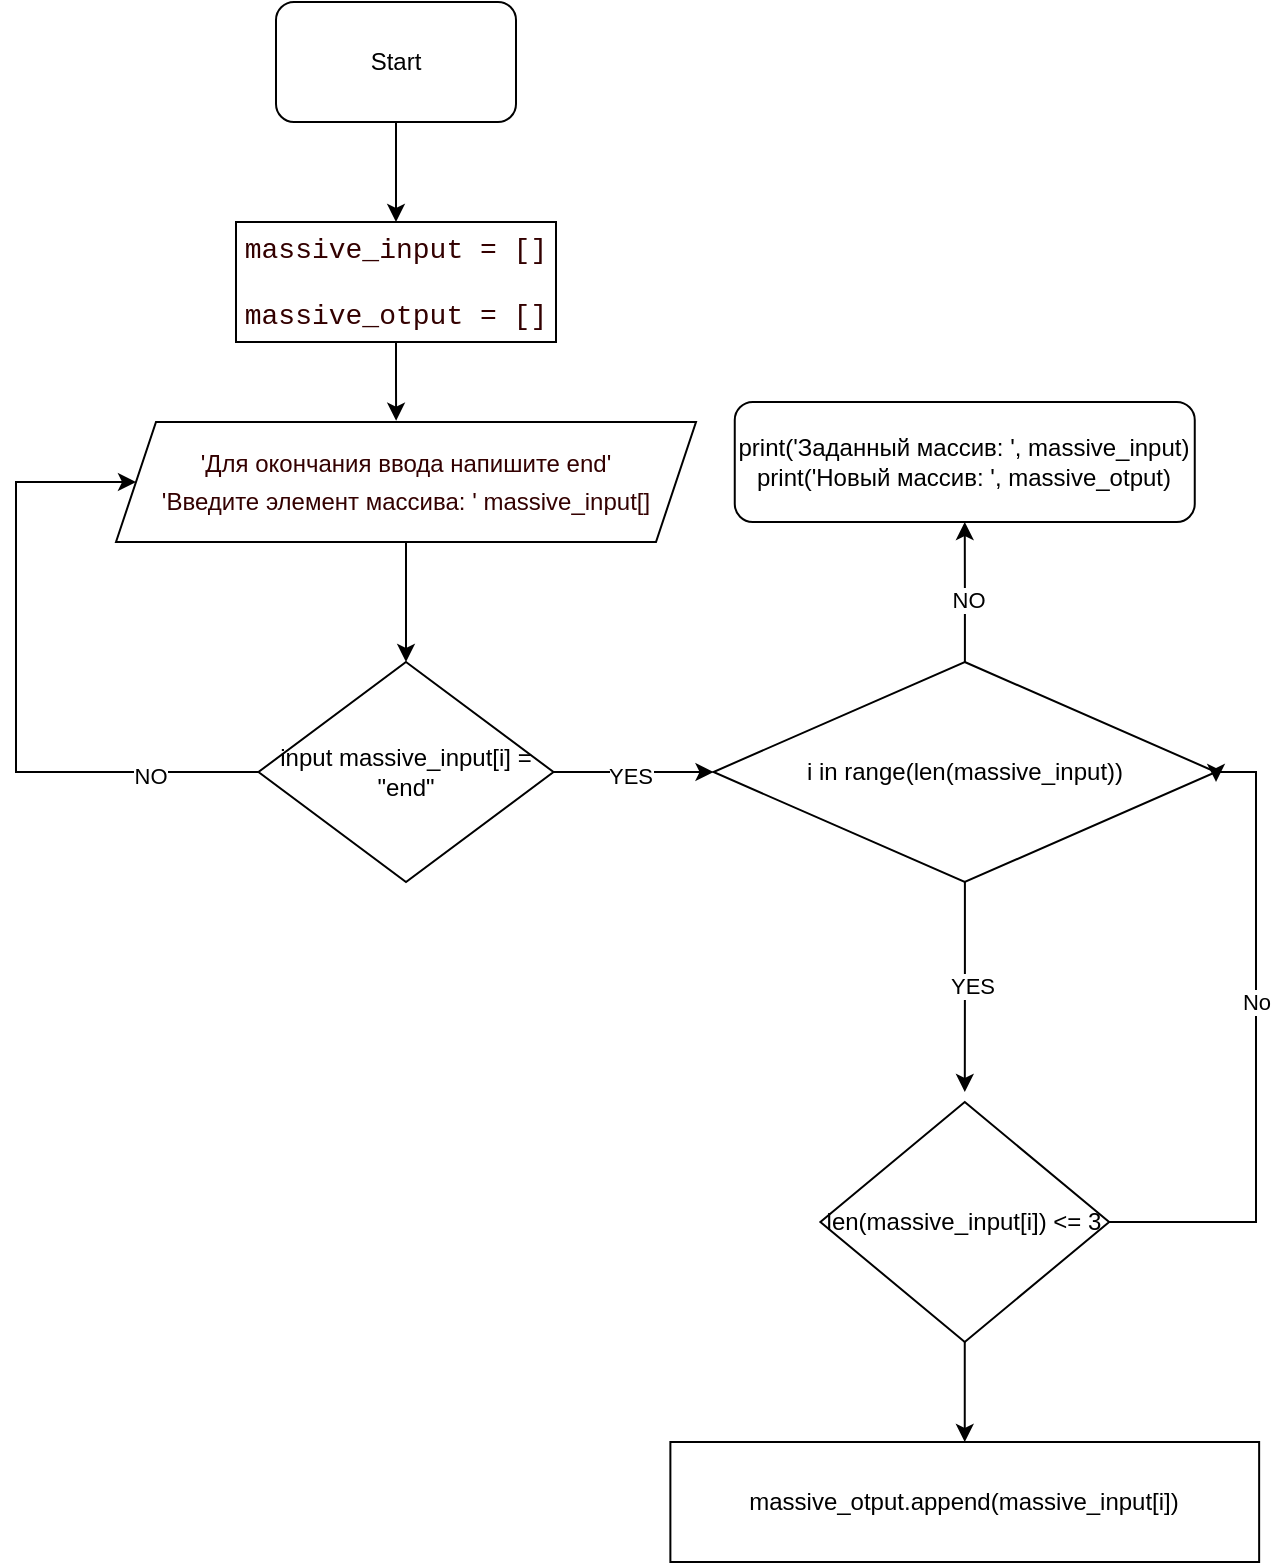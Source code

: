 <mxfile version="24.4.8" type="device">
  <diagram name="Страница — 1" id="XyznGqoNTfOzFhI74OZC">
    <mxGraphModel dx="792" dy="447" grid="1" gridSize="10" guides="1" tooltips="1" connect="1" arrows="1" fold="1" page="1" pageScale="1" pageWidth="827" pageHeight="1169" math="0" shadow="0">
      <root>
        <mxCell id="0" />
        <mxCell id="1" parent="0" />
        <mxCell id="uKQzvkybOWWARUQstQ_6-4" value="" style="edgeStyle=orthogonalEdgeStyle;rounded=0;orthogonalLoop=1;jettySize=auto;html=1;" parent="1" source="uKQzvkybOWWARUQstQ_6-1" target="uKQzvkybOWWARUQstQ_6-3" edge="1">
          <mxGeometry relative="1" as="geometry" />
        </mxCell>
        <mxCell id="uKQzvkybOWWARUQstQ_6-1" value="Start" style="rounded=1;whiteSpace=wrap;html=1;" parent="1" vertex="1">
          <mxGeometry x="170" y="100" width="120" height="60" as="geometry" />
        </mxCell>
        <mxCell id="uKQzvkybOWWARUQstQ_6-3" value="&lt;div style=&quot;font-family: Consolas, &amp;quot;Courier New&amp;quot;, monospace; font-size: 14px; line-height: 19px; white-space: pre;&quot;&gt;&lt;p style=&quot;&quot;&gt;&lt;font style=&quot;background-color: rgb(255, 255, 255);&quot; color=&quot;#330000&quot;&gt;massive_input = []&lt;br&gt;&lt;/font&gt;&lt;/p&gt;&lt;p style=&quot;&quot;&gt;&lt;font style=&quot;background-color: rgb(255, 255, 255);&quot; color=&quot;#330000&quot;&gt;massive_otput = []&lt;/font&gt;&lt;/p&gt;&lt;p style=&quot;background-color: rgb(31, 31, 31); color: rgb(204, 204, 204);&quot;&gt;&lt;/p&gt;&lt;/div&gt;" style="rounded=0;whiteSpace=wrap;html=1;" parent="1" vertex="1">
          <mxGeometry x="150" y="210" width="160" height="60" as="geometry" />
        </mxCell>
        <mxCell id="Np0aggGHajMlMNPXgIbb-4" style="edgeStyle=orthogonalEdgeStyle;rounded=0;orthogonalLoop=1;jettySize=auto;html=1;entryX=0.5;entryY=0;entryDx=0;entryDy=0;" edge="1" parent="1" source="Np0aggGHajMlMNPXgIbb-1" target="Np0aggGHajMlMNPXgIbb-3">
          <mxGeometry relative="1" as="geometry" />
        </mxCell>
        <mxCell id="Np0aggGHajMlMNPXgIbb-1" value="&lt;p style=&quot;line-height: 19px;&quot;&gt;&lt;font color=&quot;#330000&quot;&gt;&#39;Для окончания ввода напишите end&#39;&lt;br&gt;&#39;Введите элемент массива: &#39; massive_input[]&lt;/font&gt;&lt;/p&gt;" style="shape=parallelogram;perimeter=parallelogramPerimeter;whiteSpace=wrap;html=1;fixedSize=1;" vertex="1" parent="1">
          <mxGeometry x="90" y="310" width="290" height="60" as="geometry" />
        </mxCell>
        <mxCell id="Np0aggGHajMlMNPXgIbb-2" style="edgeStyle=orthogonalEdgeStyle;rounded=0;orthogonalLoop=1;jettySize=auto;html=1;entryX=0.483;entryY=-0.011;entryDx=0;entryDy=0;entryPerimeter=0;" edge="1" parent="1" source="uKQzvkybOWWARUQstQ_6-3" target="Np0aggGHajMlMNPXgIbb-1">
          <mxGeometry relative="1" as="geometry" />
        </mxCell>
        <mxCell id="Np0aggGHajMlMNPXgIbb-8" style="edgeStyle=orthogonalEdgeStyle;rounded=0;orthogonalLoop=1;jettySize=auto;html=1;entryX=0;entryY=0.5;entryDx=0;entryDy=0;" edge="1" parent="1" source="Np0aggGHajMlMNPXgIbb-3" target="Np0aggGHajMlMNPXgIbb-1">
          <mxGeometry relative="1" as="geometry">
            <Array as="points">
              <mxPoint x="40" y="485" />
              <mxPoint x="40" y="340" />
            </Array>
          </mxGeometry>
        </mxCell>
        <mxCell id="Np0aggGHajMlMNPXgIbb-9" value="NO" style="edgeLabel;html=1;align=center;verticalAlign=middle;resizable=0;points=[];" vertex="1" connectable="0" parent="Np0aggGHajMlMNPXgIbb-8">
          <mxGeometry x="-0.666" y="2" relative="1" as="geometry">
            <mxPoint as="offset" />
          </mxGeometry>
        </mxCell>
        <mxCell id="Np0aggGHajMlMNPXgIbb-11" value="" style="edgeStyle=orthogonalEdgeStyle;rounded=0;orthogonalLoop=1;jettySize=auto;html=1;" edge="1" parent="1" source="Np0aggGHajMlMNPXgIbb-3" target="Np0aggGHajMlMNPXgIbb-10">
          <mxGeometry relative="1" as="geometry" />
        </mxCell>
        <mxCell id="Np0aggGHajMlMNPXgIbb-12" value="YES" style="edgeLabel;html=1;align=center;verticalAlign=middle;resizable=0;points=[];" vertex="1" connectable="0" parent="Np0aggGHajMlMNPXgIbb-11">
          <mxGeometry x="-0.062" y="-2" relative="1" as="geometry">
            <mxPoint as="offset" />
          </mxGeometry>
        </mxCell>
        <mxCell id="Np0aggGHajMlMNPXgIbb-3" value="input massive_input[i] = &quot;end&quot;" style="rhombus;whiteSpace=wrap;html=1;" vertex="1" parent="1">
          <mxGeometry x="161.25" y="430" width="147.5" height="110" as="geometry" />
        </mxCell>
        <mxCell id="Np0aggGHajMlMNPXgIbb-14" value="" style="edgeStyle=orthogonalEdgeStyle;rounded=0;orthogonalLoop=1;jettySize=auto;html=1;" edge="1" parent="1" source="Np0aggGHajMlMNPXgIbb-10">
          <mxGeometry relative="1" as="geometry">
            <mxPoint x="514.4" y="645" as="targetPoint" />
          </mxGeometry>
        </mxCell>
        <mxCell id="Np0aggGHajMlMNPXgIbb-15" value="YES" style="edgeLabel;html=1;align=center;verticalAlign=middle;resizable=0;points=[];" vertex="1" connectable="0" parent="Np0aggGHajMlMNPXgIbb-14">
          <mxGeometry x="-0.012" y="3" relative="1" as="geometry">
            <mxPoint as="offset" />
          </mxGeometry>
        </mxCell>
        <mxCell id="Np0aggGHajMlMNPXgIbb-21" style="edgeStyle=orthogonalEdgeStyle;rounded=0;orthogonalLoop=1;jettySize=auto;html=1;" edge="1" parent="1" source="Np0aggGHajMlMNPXgIbb-10">
          <mxGeometry relative="1" as="geometry">
            <mxPoint x="514.375" y="360" as="targetPoint" />
          </mxGeometry>
        </mxCell>
        <mxCell id="Np0aggGHajMlMNPXgIbb-23" value="NO" style="edgeLabel;html=1;align=center;verticalAlign=middle;resizable=0;points=[];" vertex="1" connectable="0" parent="Np0aggGHajMlMNPXgIbb-21">
          <mxGeometry x="-0.111" y="-1" relative="1" as="geometry">
            <mxPoint as="offset" />
          </mxGeometry>
        </mxCell>
        <mxCell id="Np0aggGHajMlMNPXgIbb-10" value="i in range(len(massive_input))" style="rhombus;whiteSpace=wrap;html=1;" vertex="1" parent="1">
          <mxGeometry x="388.75" y="430" width="251.25" height="110" as="geometry" />
        </mxCell>
        <mxCell id="Np0aggGHajMlMNPXgIbb-18" value="" style="edgeStyle=orthogonalEdgeStyle;rounded=0;orthogonalLoop=1;jettySize=auto;html=1;" edge="1" parent="1" source="Np0aggGHajMlMNPXgIbb-16" target="Np0aggGHajMlMNPXgIbb-17">
          <mxGeometry relative="1" as="geometry" />
        </mxCell>
        <mxCell id="Np0aggGHajMlMNPXgIbb-16" value="len(massive_input[i]) &amp;lt;= 3" style="rhombus;whiteSpace=wrap;html=1;" vertex="1" parent="1">
          <mxGeometry x="442.19" y="650" width="144.38" height="120" as="geometry" />
        </mxCell>
        <mxCell id="Np0aggGHajMlMNPXgIbb-17" value="massive_otput.append(massive_input[i])" style="rounded=0;whiteSpace=wrap;html=1;" vertex="1" parent="1">
          <mxGeometry x="367.19" y="820" width="294.38" height="60" as="geometry" />
        </mxCell>
        <mxCell id="Np0aggGHajMlMNPXgIbb-19" style="edgeStyle=orthogonalEdgeStyle;rounded=0;orthogonalLoop=1;jettySize=auto;html=1;entryX=1;entryY=0.545;entryDx=0;entryDy=0;entryPerimeter=0;" edge="1" parent="1" source="Np0aggGHajMlMNPXgIbb-16" target="Np0aggGHajMlMNPXgIbb-10">
          <mxGeometry relative="1" as="geometry">
            <Array as="points">
              <mxPoint x="660" y="710" />
              <mxPoint x="660" y="485" />
              <mxPoint x="640" y="485" />
            </Array>
          </mxGeometry>
        </mxCell>
        <mxCell id="Np0aggGHajMlMNPXgIbb-20" value="No" style="edgeLabel;html=1;align=center;verticalAlign=middle;resizable=0;points=[];" vertex="1" connectable="0" parent="Np0aggGHajMlMNPXgIbb-19">
          <mxGeometry x="0.139" relative="1" as="geometry">
            <mxPoint as="offset" />
          </mxGeometry>
        </mxCell>
        <mxCell id="Np0aggGHajMlMNPXgIbb-22" value="&lt;div&gt;print(&#39;Заданный массив: &#39;, massive_input)&lt;/div&gt;&lt;div&gt;print(&#39;Новый массив: &#39;, massive_otput)&lt;/div&gt;" style="rounded=1;whiteSpace=wrap;html=1;" vertex="1" parent="1">
          <mxGeometry x="399.38" y="300" width="230" height="60" as="geometry" />
        </mxCell>
      </root>
    </mxGraphModel>
  </diagram>
</mxfile>
